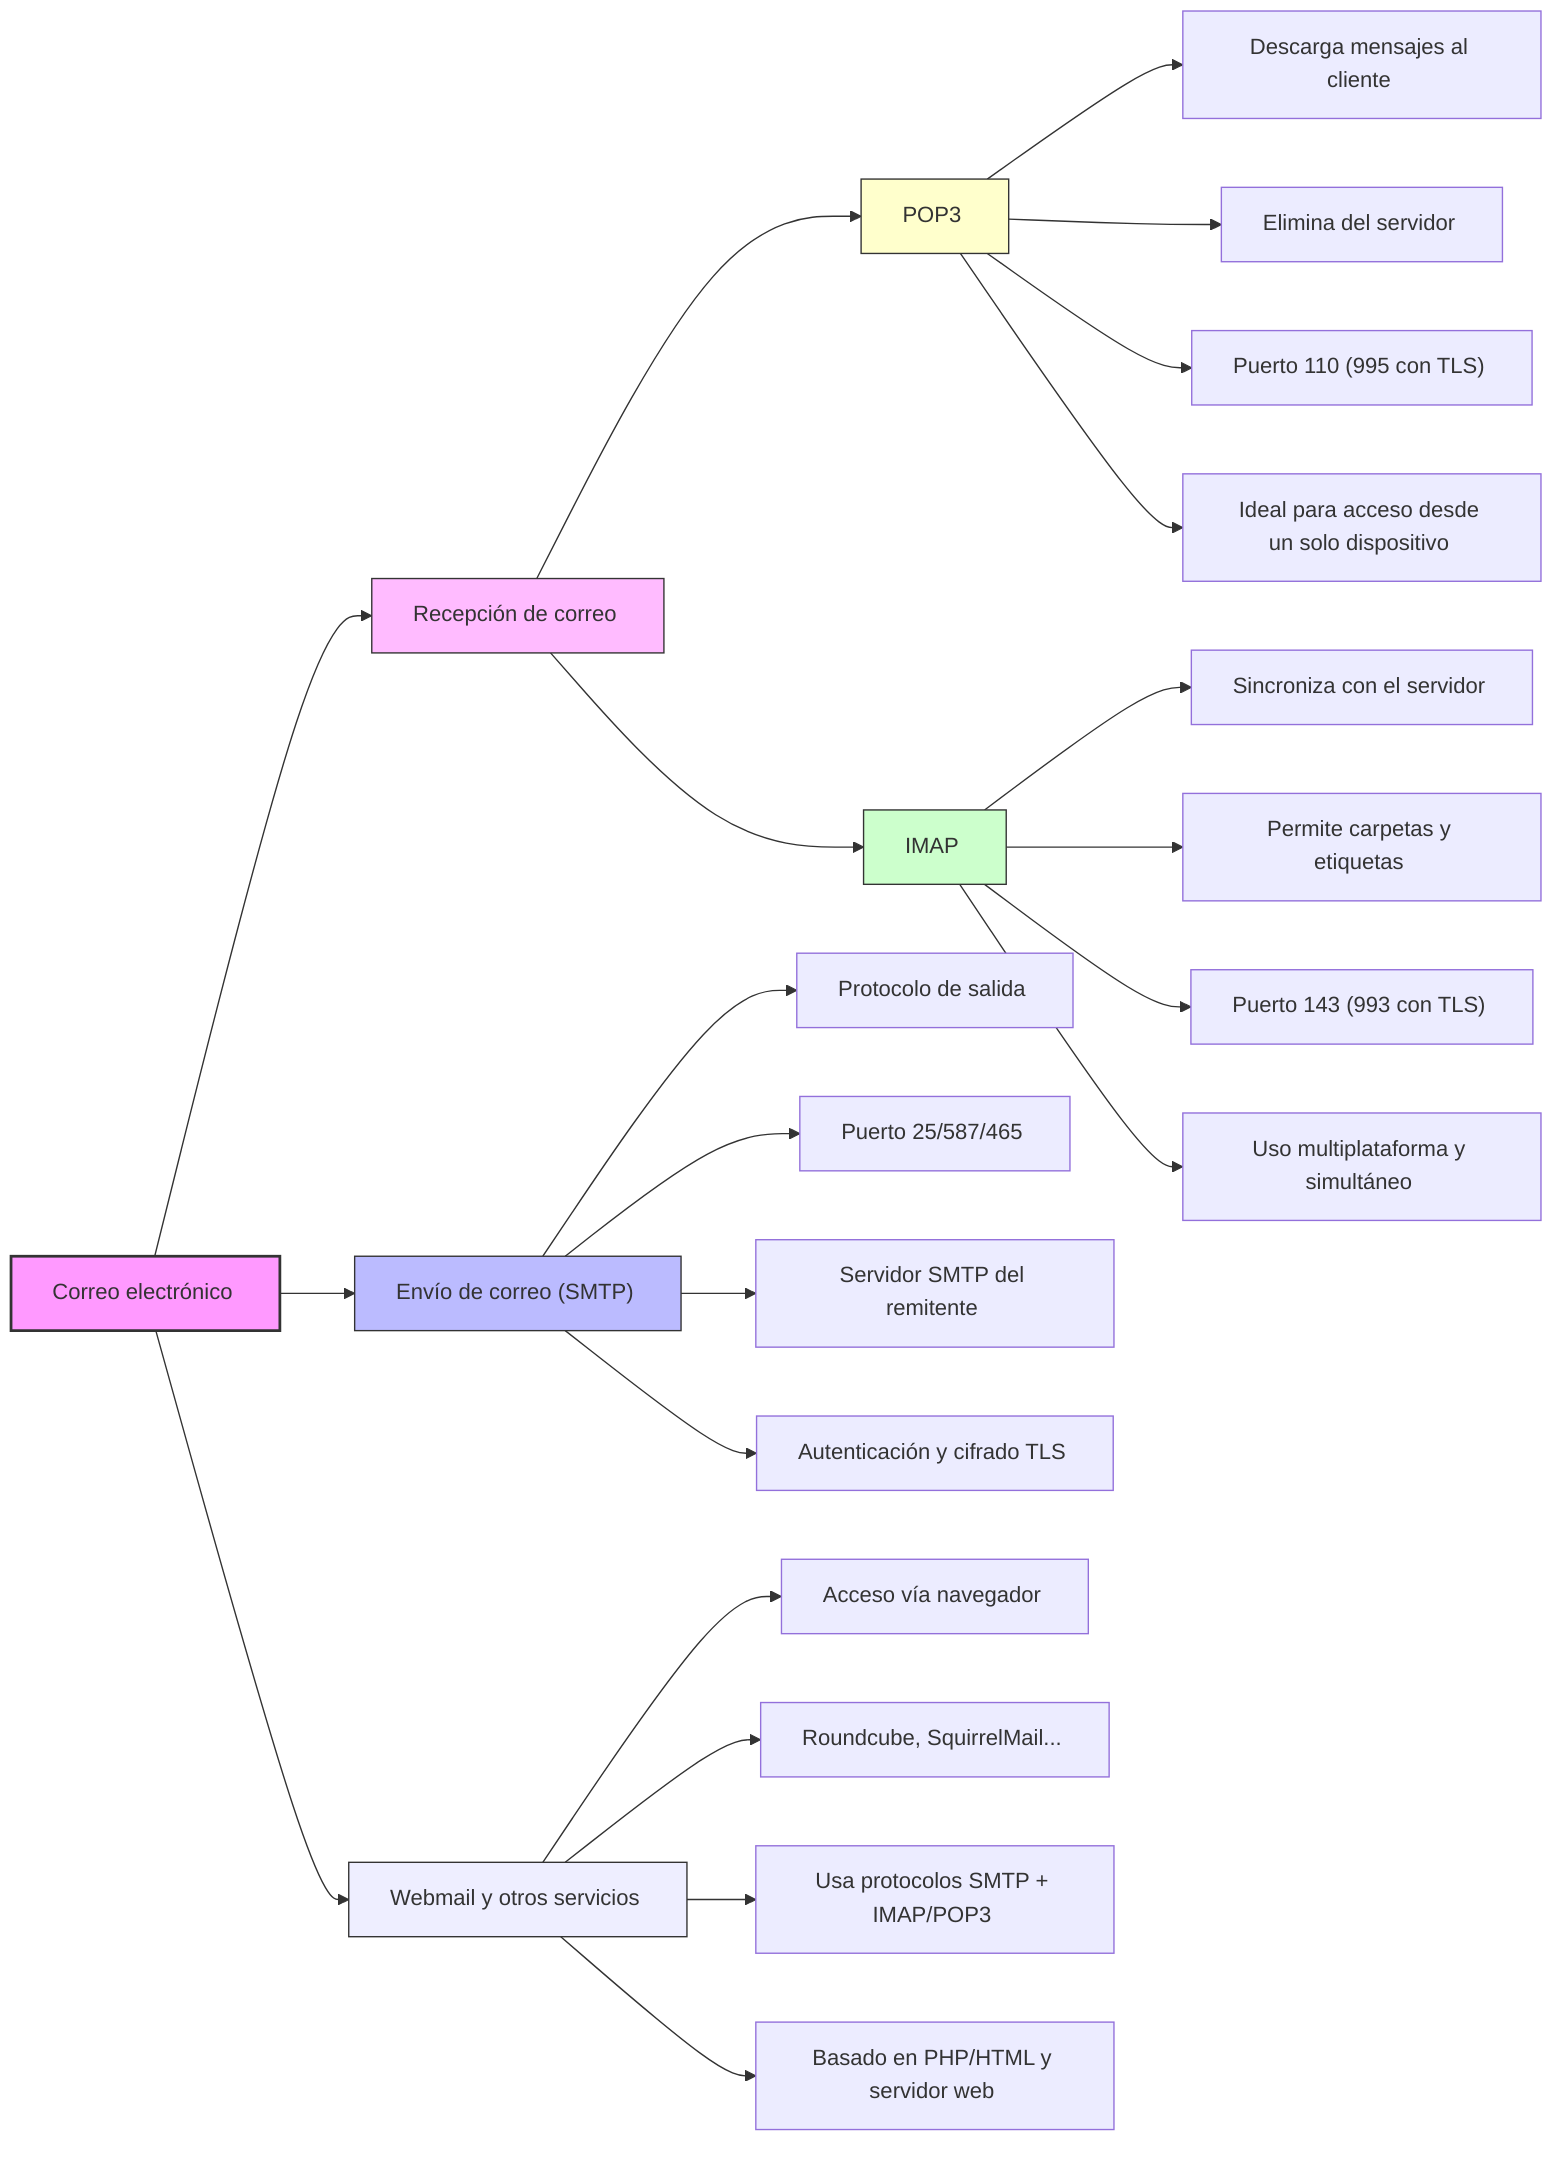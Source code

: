 graph LR
    A[Correo electrónico&nbsp;] --> B["Envío de correo (SMTP)"&nbsp;]
    A --> C[Recepción de correo&nbsp;]
    C --> C1[POP3&nbsp;]
    C --> C2[IMAP&nbsp;]
    A --> D[Webmail y otros servicios&nbsp;]

    B --> B1[Protocolo de salida&nbsp;]
    B --> B2[Puerto 25/587/465&nbsp;]
    B --> B3[Servidor SMTP del remitente&nbsp;]
    B --> B4[Autenticación y cifrado TLS&nbsp;]

    C1 --> C1a[Descarga mensajes al cliente&nbsp;]
    C1 --> C1b[Elimina del servidor&nbsp;]
    C1 --> C1c["Puerto 110 (995 con TLS)"&nbsp;]
    C1 --> C1d[Ideal para acceso desde un solo dispositivo&nbsp;]

    C2 --> C2a[Sincroniza con el servidor&nbsp;]
    C2 --> C2b[Permite carpetas y etiquetas&nbsp;]
    C2 --> C2c["Puerto 143 (993 con TLS)"&nbsp;]
    C2 --> C2d[Uso multiplataforma y simultáneo&nbsp;]

    D --> D1[Acceso vía navegador&nbsp;]
    D --> D2[Roundcube, SquirrelMail...&nbsp;]
    D --> D3[Usa protocolos SMTP + IMAP/POP3&nbsp;]
    D --> D4[Basado en PHP/HTML y servidor web&nbsp;]

    style A fill:#f9f,stroke:#333,stroke-width:2px
    style B fill:#bbf,stroke:#333,stroke-width:1px
    style C fill:#fbf,stroke:#333,stroke-width:1px
    style C1 fill:#ffc,stroke:#333,stroke-width:1px
    style C2 fill:#cfc,stroke:#333,stroke-width:1px
    style D fill:#eef,stroke:#333,stroke-width:1px